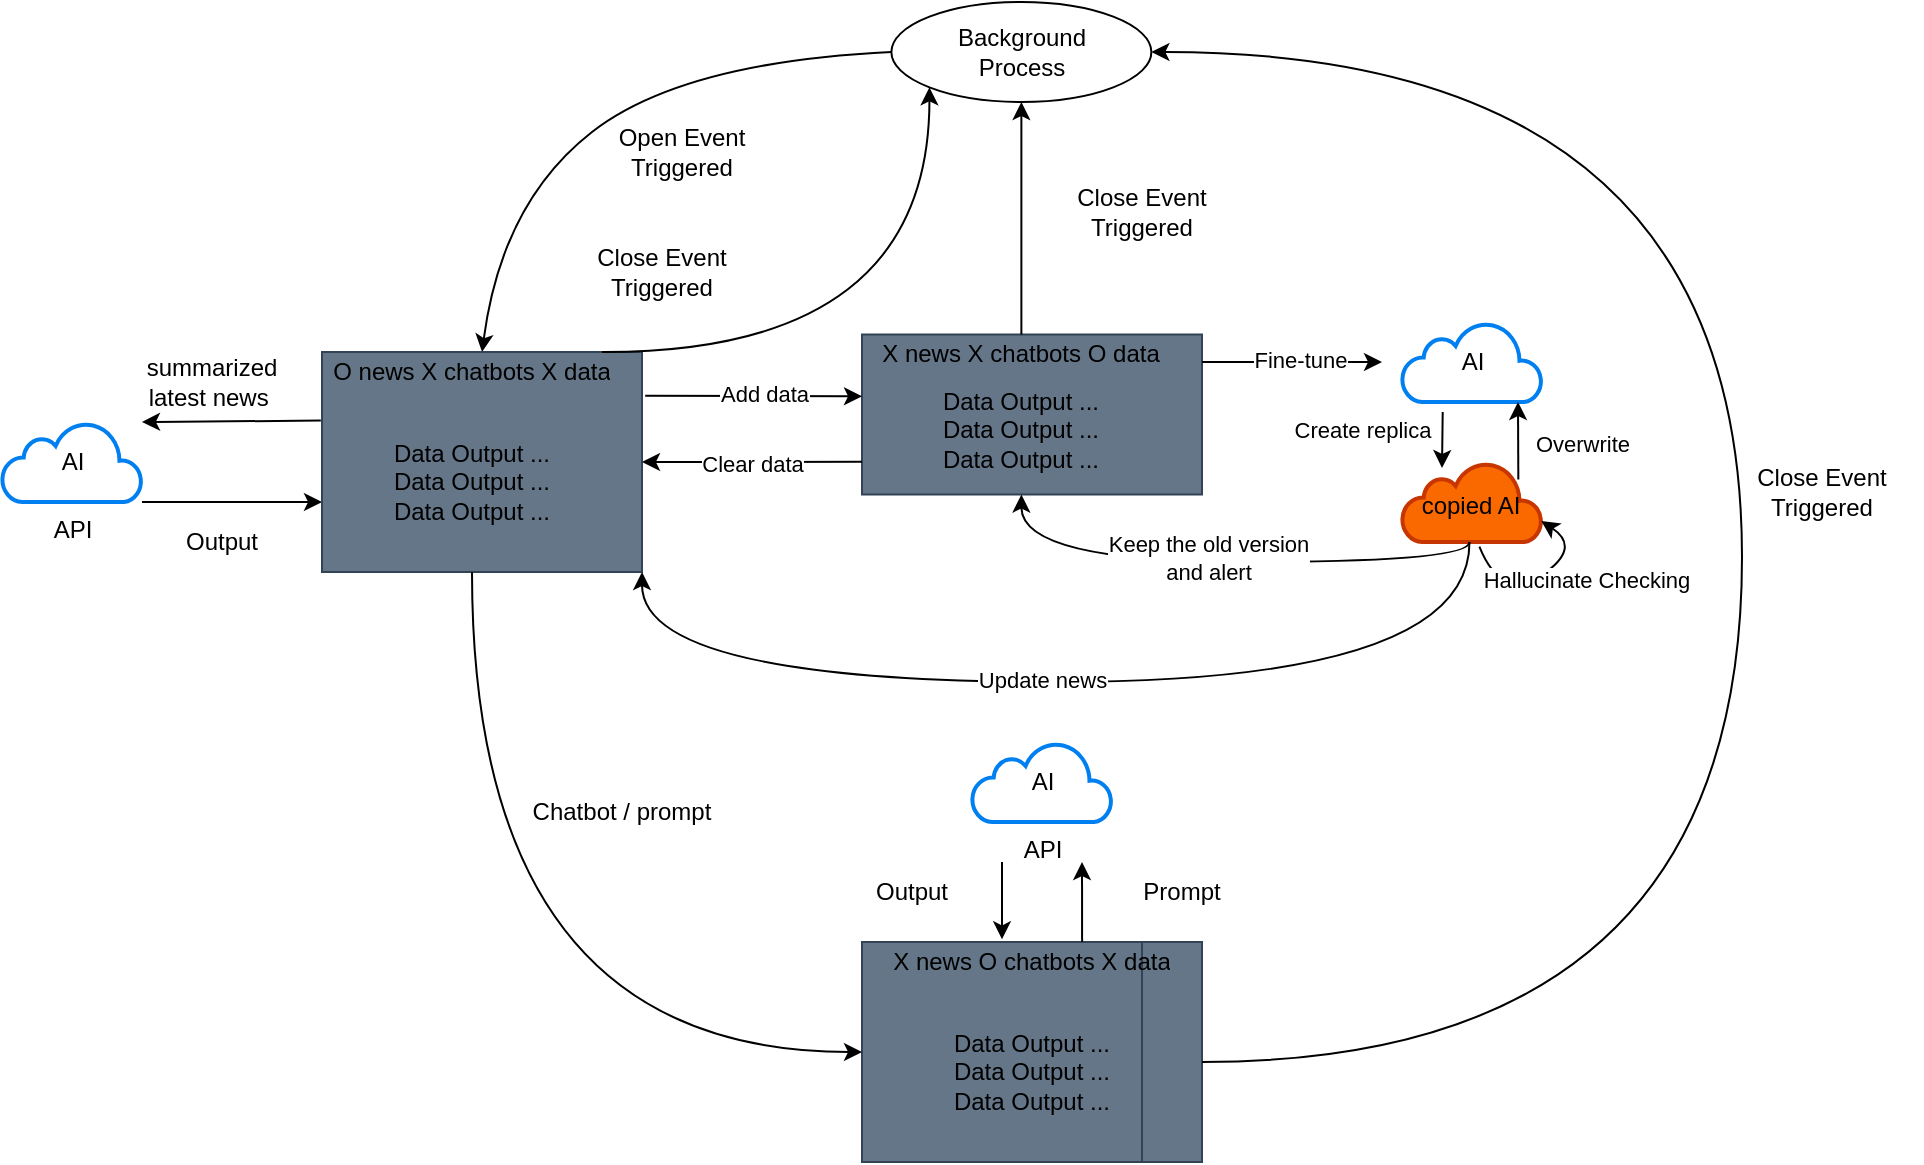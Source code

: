 <mxfile version="24.7.5">
  <diagram name="Page-1" id="B6soa0o1dJ-wXMlw3BI8">
    <mxGraphModel dx="3970" dy="2145" grid="1" gridSize="10" guides="1" tooltips="1" connect="1" arrows="1" fold="1" page="1" pageScale="1" pageWidth="850" pageHeight="1100" math="0" shadow="0">
      <root>
        <mxCell id="0" />
        <mxCell id="1" parent="0" />
        <mxCell id="v5E18UhDZmKUDTTDrvpM-1" value="Background&lt;div&gt;Process&lt;/div&gt;" style="ellipse;whiteSpace=wrap;html=1;" vertex="1" parent="1">
          <mxGeometry x="814.69" y="130" width="130" height="50" as="geometry" />
        </mxCell>
        <mxCell id="v5E18UhDZmKUDTTDrvpM-4" value="" style="curved=1;endArrow=classic;html=1;rounded=0;exitX=0;exitY=0.5;exitDx=0;exitDy=0;entryX=0.5;entryY=0;entryDx=0;entryDy=0;" edge="1" parent="1" source="v5E18UhDZmKUDTTDrvpM-1" target="v5E18UhDZmKUDTTDrvpM-3">
          <mxGeometry width="50" height="50" relative="1" as="geometry">
            <mxPoint x="580" y="210" as="sourcePoint" />
            <mxPoint x="630" y="160" as="targetPoint" />
            <Array as="points">
              <mxPoint x="710" y="160" />
              <mxPoint x="620" y="230" />
            </Array>
          </mxGeometry>
        </mxCell>
        <mxCell id="v5E18UhDZmKUDTTDrvpM-5" value="Open Event Triggered" style="text;html=1;align=center;verticalAlign=middle;whiteSpace=wrap;rounded=0;" vertex="1" parent="1">
          <mxGeometry x="660" y="190" width="100" height="30" as="geometry" />
        </mxCell>
        <mxCell id="v5E18UhDZmKUDTTDrvpM-11" value="" style="endArrow=classic;html=1;rounded=0;" edge="1" parent="1">
          <mxGeometry width="50" height="50" relative="1" as="geometry">
            <mxPoint x="440" y="380" as="sourcePoint" />
            <mxPoint x="530" y="380" as="targetPoint" />
          </mxGeometry>
        </mxCell>
        <mxCell id="v5E18UhDZmKUDTTDrvpM-12" value="Output" style="text;html=1;align=center;verticalAlign=middle;whiteSpace=wrap;rounded=0;" vertex="1" parent="1">
          <mxGeometry x="790" y="560" width="70" height="30" as="geometry" />
        </mxCell>
        <mxCell id="v5E18UhDZmKUDTTDrvpM-15" value="" style="endArrow=classic;html=1;rounded=0;exitX=-0.004;exitY=0.159;exitDx=0;exitDy=0;exitPerimeter=0;" edge="1" parent="1" source="v5E18UhDZmKUDTTDrvpM-9">
          <mxGeometry width="50" height="50" relative="1" as="geometry">
            <mxPoint x="350" y="340" as="sourcePoint" />
            <mxPoint x="440" y="340" as="targetPoint" />
          </mxGeometry>
        </mxCell>
        <mxCell id="v5E18UhDZmKUDTTDrvpM-17" value="" style="group;fillColor=#647687;fontColor=#ffffff;strokeColor=#314354;" vertex="1" connectable="0" parent="1">
          <mxGeometry x="530" y="305" width="160" height="110" as="geometry" />
        </mxCell>
        <mxCell id="v5E18UhDZmKUDTTDrvpM-3" value="" style="rounded=0;whiteSpace=wrap;html=1;fillColor=#647687;strokeColor=#314354;fontColor=#ffffff;" vertex="1" parent="v5E18UhDZmKUDTTDrvpM-17">
          <mxGeometry width="160" height="110" as="geometry" />
        </mxCell>
        <UserObject label="O news X chatbots X data" placeholders="1" name="Variable" id="v5E18UhDZmKUDTTDrvpM-8">
          <mxCell style="text;html=1;strokeColor=none;fillColor=none;align=center;verticalAlign=middle;whiteSpace=wrap;overflow=hidden;" vertex="1" parent="v5E18UhDZmKUDTTDrvpM-17">
            <mxGeometry width="150" height="20" as="geometry" />
          </mxCell>
        </UserObject>
        <mxCell id="v5E18UhDZmKUDTTDrvpM-9" value="&lt;div&gt;&lt;div style=&quot;&quot;&gt;&lt;span style=&quot;background-color: initial;&quot;&gt;Data Output ...&lt;/span&gt;&lt;/div&gt;&lt;span style=&quot;&quot;&gt;&lt;div style=&quot;&quot;&gt;&lt;span style=&quot;background-color: initial;&quot;&gt;Data Output ...&lt;/span&gt;&lt;/div&gt;&lt;/span&gt;&lt;span style=&quot;&quot;&gt;&lt;div style=&quot;&quot;&gt;&lt;span style=&quot;background-color: initial;&quot;&gt;Data Output ...&lt;/span&gt;&lt;/div&gt;&lt;/span&gt;&lt;/div&gt;" style="text;strokeColor=none;fillColor=none;html=1;whiteSpace=wrap;verticalAlign=middle;overflow=hidden;align=center;" vertex="1" parent="v5E18UhDZmKUDTTDrvpM-17">
          <mxGeometry y="20" width="150" height="90" as="geometry" />
        </mxCell>
        <mxCell id="v5E18UhDZmKUDTTDrvpM-18" value="" style="group;align=center;fillColor=#647687;fontColor=#ffffff;strokeColor=#314354;" vertex="1" connectable="0" parent="1">
          <mxGeometry x="810" y="600" width="160" height="110" as="geometry" />
        </mxCell>
        <mxCell id="v5E18UhDZmKUDTTDrvpM-19" value="" style="rounded=0;whiteSpace=wrap;html=1;fillColor=#647687;fontColor=#ffffff;strokeColor=#314354;" vertex="1" parent="v5E18UhDZmKUDTTDrvpM-18">
          <mxGeometry x="-10" width="140" height="110" as="geometry" />
        </mxCell>
        <UserObject label="X news O chatbots X data" placeholders="1" name="Variable" id="v5E18UhDZmKUDTTDrvpM-20">
          <mxCell style="text;html=1;strokeColor=none;fillColor=none;align=center;verticalAlign=middle;whiteSpace=wrap;overflow=hidden;" vertex="1" parent="v5E18UhDZmKUDTTDrvpM-18">
            <mxGeometry width="150" height="20" as="geometry" />
          </mxCell>
        </UserObject>
        <mxCell id="v5E18UhDZmKUDTTDrvpM-21" value="Data Output ...&lt;br&gt;Data Output ...&lt;br&gt;Data Output ..." style="text;strokeColor=none;fillColor=none;html=1;whiteSpace=wrap;verticalAlign=middle;overflow=hidden;align=center;" vertex="1" parent="v5E18UhDZmKUDTTDrvpM-18">
          <mxGeometry y="20" width="150" height="90" as="geometry" />
        </mxCell>
        <mxCell id="v5E18UhDZmKUDTTDrvpM-69" value="" style="endArrow=classic;html=1;rounded=0;" edge="1" parent="v5E18UhDZmKUDTTDrvpM-18">
          <mxGeometry width="50" height="50" relative="1" as="geometry">
            <mxPoint x="60" y="-40" as="sourcePoint" />
            <mxPoint x="60" y="-1.33" as="targetPoint" />
          </mxGeometry>
        </mxCell>
        <mxCell id="v5E18UhDZmKUDTTDrvpM-26" style="edgeStyle=orthogonalEdgeStyle;rounded=0;orthogonalLoop=1;jettySize=auto;html=1;curved=1;entryX=0;entryY=0.5;entryDx=0;entryDy=0;" edge="1" parent="1" source="v5E18UhDZmKUDTTDrvpM-9" target="v5E18UhDZmKUDTTDrvpM-19">
          <mxGeometry relative="1" as="geometry">
            <mxPoint x="760" y="610" as="targetPoint" />
            <Array as="points">
              <mxPoint x="605" y="655" />
            </Array>
          </mxGeometry>
        </mxCell>
        <mxCell id="v5E18UhDZmKUDTTDrvpM-27" value="Chatbot / prompt" style="text;html=1;align=center;verticalAlign=middle;whiteSpace=wrap;rounded=0;" vertex="1" parent="1">
          <mxGeometry x="630" y="520" width="100" height="30" as="geometry" />
        </mxCell>
        <mxCell id="v5E18UhDZmKUDTTDrvpM-28" value="summarized latest news&amp;nbsp;" style="text;html=1;align=center;verticalAlign=middle;whiteSpace=wrap;rounded=0;" vertex="1" parent="1">
          <mxGeometry x="435" y="310" width="80" height="20" as="geometry" />
        </mxCell>
        <mxCell id="v5E18UhDZmKUDTTDrvpM-37" style="edgeStyle=orthogonalEdgeStyle;rounded=0;orthogonalLoop=1;jettySize=auto;html=1;curved=1;exitX=1.004;exitY=0.073;exitDx=0;exitDy=0;exitPerimeter=0;entryX=0;entryY=1;entryDx=0;entryDy=0;" edge="1" parent="1" target="v5E18UhDZmKUDTTDrvpM-1">
          <mxGeometry relative="1" as="geometry">
            <mxPoint x="670.0" y="305" as="sourcePoint" />
            <mxPoint x="784.36" y="161.97" as="targetPoint" />
          </mxGeometry>
        </mxCell>
        <mxCell id="v5E18UhDZmKUDTTDrvpM-49" style="edgeStyle=orthogonalEdgeStyle;rounded=0;orthogonalLoop=1;jettySize=auto;html=1;exitX=0.5;exitY=1;exitDx=0;exitDy=0;" edge="1" parent="1" source="v5E18UhDZmKUDTTDrvpM-38">
          <mxGeometry relative="1" as="geometry">
            <mxPoint x="700" y="280" as="targetPoint" />
          </mxGeometry>
        </mxCell>
        <mxCell id="v5E18UhDZmKUDTTDrvpM-38" value="Close Event Triggered" style="text;html=1;align=center;verticalAlign=middle;whiteSpace=wrap;rounded=0;" vertex="1" parent="1">
          <mxGeometry x="650" y="250" width="100" height="30" as="geometry" />
        </mxCell>
        <mxCell id="v5E18UhDZmKUDTTDrvpM-40" style="edgeStyle=orthogonalEdgeStyle;rounded=0;orthogonalLoop=1;jettySize=auto;html=1;curved=1;entryX=1;entryY=0.5;entryDx=0;entryDy=0;" edge="1" parent="1" target="v5E18UhDZmKUDTTDrvpM-1">
          <mxGeometry relative="1" as="geometry">
            <mxPoint x="970" y="660" as="sourcePoint" />
            <mxPoint x="994" y="196.53" as="targetPoint" />
            <Array as="points">
              <mxPoint x="1240" y="660" />
              <mxPoint x="1240" y="155" />
            </Array>
          </mxGeometry>
        </mxCell>
        <mxCell id="v5E18UhDZmKUDTTDrvpM-41" value="Close Event Triggered" style="text;html=1;align=center;verticalAlign=middle;whiteSpace=wrap;rounded=0;" vertex="1" parent="1">
          <mxGeometry x="1230" y="360" width="100" height="30" as="geometry" />
        </mxCell>
        <mxCell id="v5E18UhDZmKUDTTDrvpM-42" value="" style="group;fillColor=#647687;fontColor=#ffffff;strokeColor=#314354;" vertex="1" connectable="0" parent="1">
          <mxGeometry x="800" y="296.25" width="170" height="80" as="geometry" />
        </mxCell>
        <UserObject label="X news X chatbots O data" placeholders="1" name="Variable" id="v5E18UhDZmKUDTTDrvpM-44">
          <mxCell style="text;html=1;strokeColor=none;fillColor=none;align=center;verticalAlign=middle;whiteSpace=wrap;overflow=hidden;" vertex="1" parent="v5E18UhDZmKUDTTDrvpM-42">
            <mxGeometry width="159.375" height="14.545" as="geometry" />
          </mxCell>
        </UserObject>
        <mxCell id="v5E18UhDZmKUDTTDrvpM-45" value="&lt;div&gt;&lt;div style=&quot;&quot;&gt;&lt;span style=&quot;background-color: initial;&quot;&gt;Data Output ...&lt;/span&gt;&lt;/div&gt;&lt;span style=&quot;&quot;&gt;&lt;div style=&quot;&quot;&gt;&lt;span style=&quot;background-color: initial;&quot;&gt;Data Output ...&lt;/span&gt;&lt;/div&gt;&lt;/span&gt;&lt;span style=&quot;&quot;&gt;&lt;div style=&quot;&quot;&gt;&lt;span style=&quot;background-color: initial;&quot;&gt;Data Output ...&lt;/span&gt;&lt;/div&gt;&lt;/span&gt;&lt;/div&gt;" style="text;strokeColor=none;fillColor=none;html=1;whiteSpace=wrap;verticalAlign=middle;overflow=hidden;align=center;" vertex="1" parent="v5E18UhDZmKUDTTDrvpM-42">
          <mxGeometry y="14.55" width="159.381" height="65.45" as="geometry" />
        </mxCell>
        <mxCell id="v5E18UhDZmKUDTTDrvpM-50" style="edgeStyle=orthogonalEdgeStyle;rounded=0;orthogonalLoop=1;jettySize=auto;html=1;entryX=0.5;entryY=1;entryDx=0;entryDy=0;curved=1;" edge="1" parent="1" source="v5E18UhDZmKUDTTDrvpM-44" target="v5E18UhDZmKUDTTDrvpM-1">
          <mxGeometry relative="1" as="geometry" />
        </mxCell>
        <mxCell id="v5E18UhDZmKUDTTDrvpM-51" value="Close Event Triggered" style="text;html=1;align=center;verticalAlign=middle;whiteSpace=wrap;rounded=0;" vertex="1" parent="1">
          <mxGeometry x="890" y="220" width="100" height="30" as="geometry" />
        </mxCell>
        <mxCell id="v5E18UhDZmKUDTTDrvpM-53" value="" style="endArrow=classic;html=1;rounded=0;entryX=0;entryY=0.25;entryDx=0;entryDy=0;exitX=1.01;exitY=0.199;exitDx=0;exitDy=0;exitPerimeter=0;" edge="1" parent="1" source="v5E18UhDZmKUDTTDrvpM-3" target="v5E18UhDZmKUDTTDrvpM-45">
          <mxGeometry width="50" height="50" relative="1" as="geometry">
            <mxPoint x="690" y="340" as="sourcePoint" />
            <mxPoint x="740" y="290" as="targetPoint" />
          </mxGeometry>
        </mxCell>
        <mxCell id="v5E18UhDZmKUDTTDrvpM-57" value="Add data" style="edgeLabel;html=1;align=center;verticalAlign=middle;resizable=0;points=[];" vertex="1" connectable="0" parent="v5E18UhDZmKUDTTDrvpM-53">
          <mxGeometry x="0.091" y="1" relative="1" as="geometry">
            <mxPoint as="offset" />
          </mxGeometry>
        </mxCell>
        <mxCell id="v5E18UhDZmKUDTTDrvpM-55" value="" style="endArrow=classic;html=1;rounded=0;exitX=0;exitY=0.75;exitDx=0;exitDy=0;entryX=1;entryY=0.5;entryDx=0;entryDy=0;" edge="1" parent="1" source="v5E18UhDZmKUDTTDrvpM-45" target="v5E18UhDZmKUDTTDrvpM-3">
          <mxGeometry width="50" height="50" relative="1" as="geometry">
            <mxPoint x="740" y="380" as="sourcePoint" />
            <mxPoint x="790" y="330" as="targetPoint" />
          </mxGeometry>
        </mxCell>
        <mxCell id="v5E18UhDZmKUDTTDrvpM-59" value="Clear data" style="edgeLabel;html=1;align=center;verticalAlign=middle;resizable=0;points=[];" vertex="1" connectable="0" parent="v5E18UhDZmKUDTTDrvpM-55">
          <mxGeometry x="0.006" y="1" relative="1" as="geometry">
            <mxPoint as="offset" />
          </mxGeometry>
        </mxCell>
        <mxCell id="v5E18UhDZmKUDTTDrvpM-64" value="" style="group" vertex="1" connectable="0" parent="1">
          <mxGeometry x="370" y="340" width="70" height="40" as="geometry" />
        </mxCell>
        <mxCell id="v5E18UhDZmKUDTTDrvpM-14" value="API" style="html=1;verticalLabelPosition=bottom;align=center;labelBackgroundColor=#ffffff;verticalAlign=top;strokeWidth=2;strokeColor=#0080F0;shadow=0;dashed=0;shape=mxgraph.ios7.icons.cloud;" vertex="1" parent="v5E18UhDZmKUDTTDrvpM-64">
          <mxGeometry width="70" height="40" as="geometry" />
        </mxCell>
        <mxCell id="v5E18UhDZmKUDTTDrvpM-16" value="AI" style="text;html=1;align=center;verticalAlign=middle;whiteSpace=wrap;rounded=0;" vertex="1" parent="v5E18UhDZmKUDTTDrvpM-64">
          <mxGeometry x="7.5" y="3.75" width="55" height="32.5" as="geometry" />
        </mxCell>
        <mxCell id="v5E18UhDZmKUDTTDrvpM-65" value="" style="group" vertex="1" connectable="0" parent="1">
          <mxGeometry x="855" y="500" width="70" height="40" as="geometry" />
        </mxCell>
        <mxCell id="v5E18UhDZmKUDTTDrvpM-66" value="API" style="html=1;verticalLabelPosition=bottom;align=center;labelBackgroundColor=#ffffff;verticalAlign=top;strokeWidth=2;strokeColor=#0080F0;shadow=0;dashed=0;shape=mxgraph.ios7.icons.cloud;" vertex="1" parent="v5E18UhDZmKUDTTDrvpM-65">
          <mxGeometry width="70" height="40" as="geometry" />
        </mxCell>
        <mxCell id="v5E18UhDZmKUDTTDrvpM-67" value="AI" style="text;html=1;align=center;verticalAlign=middle;whiteSpace=wrap;rounded=0;" vertex="1" parent="v5E18UhDZmKUDTTDrvpM-65">
          <mxGeometry x="7.5" y="3.75" width="55" height="32.5" as="geometry" />
        </mxCell>
        <mxCell id="v5E18UhDZmKUDTTDrvpM-70" value="Output" style="text;html=1;align=center;verticalAlign=middle;whiteSpace=wrap;rounded=0;" vertex="1" parent="1">
          <mxGeometry x="445" y="385" width="70" height="30" as="geometry" />
        </mxCell>
        <mxCell id="v5E18UhDZmKUDTTDrvpM-72" value="" style="endArrow=classic;html=1;rounded=0;exitX=0.667;exitY=0;exitDx=0;exitDy=0;exitPerimeter=0;" edge="1" parent="1" source="v5E18UhDZmKUDTTDrvpM-20">
          <mxGeometry width="50" height="50" relative="1" as="geometry">
            <mxPoint x="880" y="570" as="sourcePoint" />
            <mxPoint x="910" y="560" as="targetPoint" />
          </mxGeometry>
        </mxCell>
        <mxCell id="v5E18UhDZmKUDTTDrvpM-73" value="Prompt" style="text;html=1;align=center;verticalAlign=middle;whiteSpace=wrap;rounded=0;" vertex="1" parent="1">
          <mxGeometry x="920" y="565" width="80" height="20" as="geometry" />
        </mxCell>
        <mxCell id="v5E18UhDZmKUDTTDrvpM-77" value="" style="endArrow=classic;html=1;rounded=0;exitX=1.01;exitY=0.199;exitDx=0;exitDy=0;exitPerimeter=0;" edge="1" parent="1">
          <mxGeometry width="50" height="50" relative="1" as="geometry">
            <mxPoint x="970" y="310" as="sourcePoint" />
            <mxPoint x="1060" y="310" as="targetPoint" />
          </mxGeometry>
        </mxCell>
        <mxCell id="v5E18UhDZmKUDTTDrvpM-78" value="Fine-tune" style="edgeLabel;html=1;align=center;verticalAlign=middle;resizable=0;points=[];" vertex="1" connectable="0" parent="v5E18UhDZmKUDTTDrvpM-77">
          <mxGeometry x="0.091" y="1" relative="1" as="geometry">
            <mxPoint as="offset" />
          </mxGeometry>
        </mxCell>
        <mxCell id="v5E18UhDZmKUDTTDrvpM-79" value="" style="group" vertex="1" connectable="0" parent="1">
          <mxGeometry x="1070" y="290" width="70" height="40" as="geometry" />
        </mxCell>
        <mxCell id="v5E18UhDZmKUDTTDrvpM-80" value="" style="html=1;verticalLabelPosition=bottom;align=center;labelBackgroundColor=#ffffff;verticalAlign=top;strokeWidth=2;strokeColor=#0080F0;shadow=0;dashed=0;shape=mxgraph.ios7.icons.cloud;" vertex="1" parent="v5E18UhDZmKUDTTDrvpM-79">
          <mxGeometry width="70" height="40" as="geometry" />
        </mxCell>
        <mxCell id="v5E18UhDZmKUDTTDrvpM-81" value="AI" style="text;html=1;align=center;verticalAlign=middle;whiteSpace=wrap;rounded=0;" vertex="1" parent="v5E18UhDZmKUDTTDrvpM-79">
          <mxGeometry x="7.5" y="3.75" width="55" height="32.5" as="geometry" />
        </mxCell>
        <mxCell id="v5E18UhDZmKUDTTDrvpM-82" value="" style="group" vertex="1" connectable="0" parent="1">
          <mxGeometry x="1070" y="360" width="70" height="40" as="geometry" />
        </mxCell>
        <mxCell id="v5E18UhDZmKUDTTDrvpM-83" value="" style="html=1;verticalLabelPosition=bottom;align=center;labelBackgroundColor=#ffffff;verticalAlign=top;strokeWidth=2;strokeColor=#C73500;shadow=0;dashed=0;shape=mxgraph.ios7.icons.cloud;fillColor=#fa6800;fontColor=#000000;" vertex="1" parent="v5E18UhDZmKUDTTDrvpM-82">
          <mxGeometry width="70" height="40" as="geometry" />
        </mxCell>
        <mxCell id="v5E18UhDZmKUDTTDrvpM-84" value="copied AI" style="text;html=1;align=center;verticalAlign=middle;whiteSpace=wrap;rounded=0;" vertex="1" parent="v5E18UhDZmKUDTTDrvpM-82">
          <mxGeometry x="7.5" y="3.75" width="52.5" height="36.25" as="geometry" />
        </mxCell>
        <mxCell id="v5E18UhDZmKUDTTDrvpM-85" value="" style="curved=1;endArrow=classic;html=1;rounded=0;entryX=0.995;entryY=0.737;entryDx=0;entryDy=0;entryPerimeter=0;exitX=0.594;exitY=1.064;exitDx=0;exitDy=0;exitPerimeter=0;" edge="1" parent="v5E18UhDZmKUDTTDrvpM-82" source="v5E18UhDZmKUDTTDrvpM-84" target="v5E18UhDZmKUDTTDrvpM-83">
          <mxGeometry width="50" height="50" relative="1" as="geometry">
            <mxPoint x="30" y="43" as="sourcePoint" />
            <mxPoint x="-10" y="60" as="targetPoint" />
            <Array as="points">
              <mxPoint x="50" y="70" />
              <mxPoint x="90" y="43" />
            </Array>
          </mxGeometry>
        </mxCell>
        <mxCell id="v5E18UhDZmKUDTTDrvpM-86" value="Hallucinate Checking" style="edgeLabel;html=1;align=center;verticalAlign=middle;resizable=0;points=[];" vertex="1" connectable="0" parent="v5E18UhDZmKUDTTDrvpM-85">
          <mxGeometry x="0.081" relative="1" as="geometry">
            <mxPoint x="21" y="3" as="offset" />
          </mxGeometry>
        </mxCell>
        <mxCell id="v5E18UhDZmKUDTTDrvpM-88" value="" style="endArrow=classic;html=1;rounded=0;exitX=0.505;exitY=1.05;exitDx=0;exitDy=0;exitPerimeter=0;" edge="1" parent="1">
          <mxGeometry width="50" height="50" relative="1" as="geometry">
            <mxPoint x="1090.35" y="335" as="sourcePoint" />
            <mxPoint x="1090" y="363" as="targetPoint" />
          </mxGeometry>
        </mxCell>
        <mxCell id="v5E18UhDZmKUDTTDrvpM-93" value="Create replica" style="edgeLabel;html=1;align=center;verticalAlign=middle;resizable=0;points=[];" vertex="1" connectable="0" parent="v5E18UhDZmKUDTTDrvpM-88">
          <mxGeometry x="-0.17" y="2" relative="1" as="geometry">
            <mxPoint x="-42" y="-3" as="offset" />
          </mxGeometry>
        </mxCell>
        <mxCell id="v5E18UhDZmKUDTTDrvpM-94" value="" style="endArrow=classic;html=1;rounded=0;exitX=0.965;exitY=0.139;exitDx=0;exitDy=0;exitPerimeter=0;" edge="1" parent="1" source="v5E18UhDZmKUDTTDrvpM-84">
          <mxGeometry width="50" height="50" relative="1" as="geometry">
            <mxPoint x="1130" y="370" as="sourcePoint" />
            <mxPoint x="1128" y="330" as="targetPoint" />
          </mxGeometry>
        </mxCell>
        <mxCell id="v5E18UhDZmKUDTTDrvpM-95" value="Overwrite" style="edgeLabel;html=1;align=center;verticalAlign=middle;resizable=0;points=[];" vertex="1" connectable="0" parent="v5E18UhDZmKUDTTDrvpM-94">
          <mxGeometry x="0.458" relative="1" as="geometry">
            <mxPoint x="32" y="10" as="offset" />
          </mxGeometry>
        </mxCell>
        <mxCell id="v5E18UhDZmKUDTTDrvpM-98" style="edgeStyle=orthogonalEdgeStyle;rounded=0;orthogonalLoop=1;jettySize=auto;html=1;entryX=1;entryY=1;entryDx=0;entryDy=0;curved=1;" edge="1" parent="1" source="v5E18UhDZmKUDTTDrvpM-84" target="v5E18UhDZmKUDTTDrvpM-3">
          <mxGeometry relative="1" as="geometry">
            <Array as="points">
              <mxPoint x="1104" y="470" />
              <mxPoint x="690" y="470" />
            </Array>
          </mxGeometry>
        </mxCell>
        <mxCell id="v5E18UhDZmKUDTTDrvpM-99" value="Update news" style="edgeLabel;html=1;align=center;verticalAlign=middle;resizable=0;points=[];" vertex="1" connectable="0" parent="v5E18UhDZmKUDTTDrvpM-98">
          <mxGeometry x="-0.191" y="-1" relative="1" as="geometry">
            <mxPoint x="-66" as="offset" />
          </mxGeometry>
        </mxCell>
        <mxCell id="v5E18UhDZmKUDTTDrvpM-102" style="edgeStyle=orthogonalEdgeStyle;rounded=0;orthogonalLoop=1;jettySize=auto;html=1;entryX=0.5;entryY=1;entryDx=0;entryDy=0;curved=1;" edge="1" parent="1" source="v5E18UhDZmKUDTTDrvpM-84" target="v5E18UhDZmKUDTTDrvpM-45">
          <mxGeometry relative="1" as="geometry">
            <Array as="points">
              <mxPoint x="1104" y="410" />
              <mxPoint x="880" y="410" />
            </Array>
          </mxGeometry>
        </mxCell>
        <mxCell id="v5E18UhDZmKUDTTDrvpM-103" value="Keep the old version&lt;br&gt;and alert" style="edgeLabel;html=1;align=center;verticalAlign=middle;resizable=0;points=[];" vertex="1" connectable="0" parent="v5E18UhDZmKUDTTDrvpM-102">
          <mxGeometry x="0.058" y="-2" relative="1" as="geometry">
            <mxPoint as="offset" />
          </mxGeometry>
        </mxCell>
      </root>
    </mxGraphModel>
  </diagram>
</mxfile>
